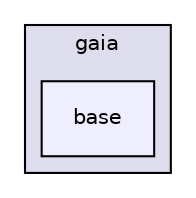 digraph G {
  compound=true
  node [ fontsize="10", fontname="Helvetica"];
  edge [ labelfontsize="10", labelfontname="Helvetica"];
  subgraph clusterdir_1456e22c17612b474594c42fce5c0653 {
    graph [ bgcolor="#ddddee", pencolor="black", label="gaia" fontname="Helvetica", fontsize="10", URL="dir_1456e22c17612b474594c42fce5c0653.html"]
  dir_96bebcbd622f6ba3e4502d519ed457a0 [shape=box, label="base", style="filled", fillcolor="#eeeeff", pencolor="black", URL="dir_96bebcbd622f6ba3e4502d519ed457a0.html"];
  }
}
